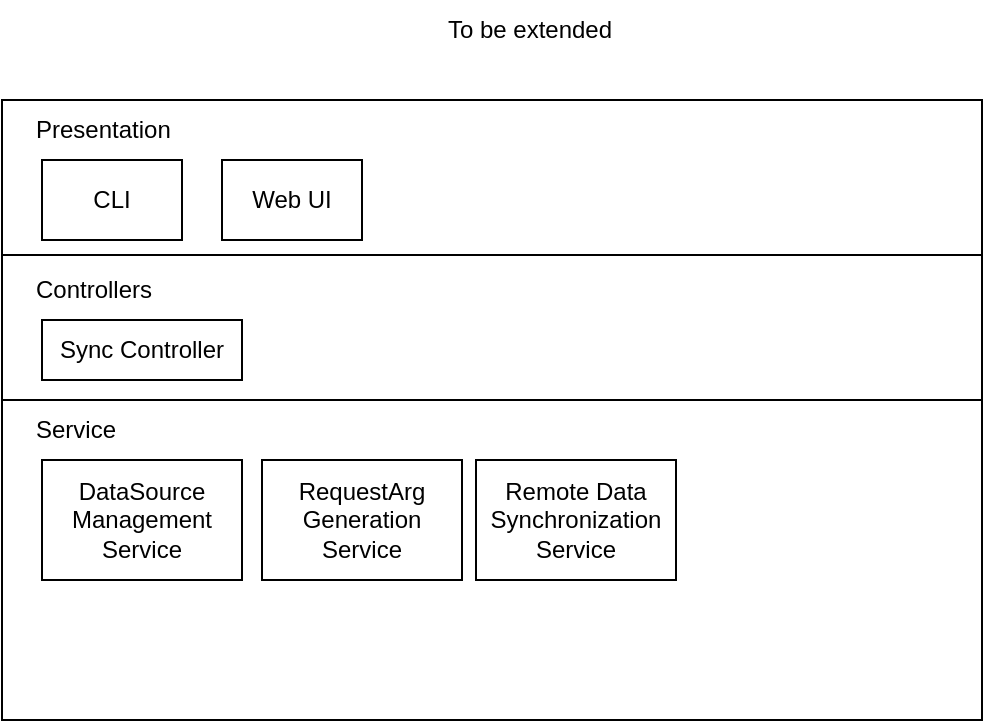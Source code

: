 <mxfile version="20.8.16" type="device" pages="2"><diagram id="Ki7AWvNhsmoG7_7My5OK" name="Application High Level Design"><mxGraphModel dx="1036" dy="606" grid="1" gridSize="10" guides="1" tooltips="1" connect="1" arrows="1" fold="1" page="1" pageScale="1" pageWidth="827" pageHeight="1169" math="0" shadow="0"><root><mxCell id="0"/><mxCell id="1" parent="0"/><mxCell id="WSWgXC-Bw4YzoVcGc4s1-1" value="" style="rounded=0;whiteSpace=wrap;html=1;" vertex="1" parent="1"><mxGeometry x="150" y="150" width="490" height="310" as="geometry"/></mxCell><mxCell id="WSWgXC-Bw4YzoVcGc4s1-2" value="Presentation" style="text;html=1;strokeColor=none;fillColor=none;align=left;verticalAlign=middle;whiteSpace=wrap;rounded=0;" vertex="1" parent="1"><mxGeometry x="165" y="150" width="100" height="30" as="geometry"/></mxCell><mxCell id="WSWgXC-Bw4YzoVcGc4s1-3" value="CLI" style="rounded=0;whiteSpace=wrap;html=1;" vertex="1" parent="1"><mxGeometry x="170" y="180" width="70" height="40" as="geometry"/></mxCell><mxCell id="WSWgXC-Bw4YzoVcGc4s1-4" value="Web UI" style="rounded=0;whiteSpace=wrap;html=1;" vertex="1" parent="1"><mxGeometry x="260" y="180" width="70" height="40" as="geometry"/></mxCell><mxCell id="WSWgXC-Bw4YzoVcGc4s1-5" value="" style="endArrow=none;html=1;rounded=0;exitX=0;exitY=0.25;exitDx=0;exitDy=0;entryX=1;entryY=0.25;entryDx=0;entryDy=0;" edge="1" parent="1" source="WSWgXC-Bw4YzoVcGc4s1-1" target="WSWgXC-Bw4YzoVcGc4s1-1"><mxGeometry width="50" height="50" relative="1" as="geometry"><mxPoint x="240" y="300" as="sourcePoint"/><mxPoint x="290" y="250" as="targetPoint"/></mxGeometry></mxCell><mxCell id="WSWgXC-Bw4YzoVcGc4s1-6" value="Controllers" style="text;html=1;strokeColor=none;fillColor=none;align=left;verticalAlign=middle;whiteSpace=wrap;rounded=0;" vertex="1" parent="1"><mxGeometry x="165" y="230" width="90" height="30" as="geometry"/></mxCell><mxCell id="WSWgXC-Bw4YzoVcGc4s1-7" value="Sync Controller" style="rounded=0;whiteSpace=wrap;html=1;" vertex="1" parent="1"><mxGeometry x="170" y="260" width="100" height="30" as="geometry"/></mxCell><mxCell id="WSWgXC-Bw4YzoVcGc4s1-8" value="" style="endArrow=none;html=1;rounded=0;exitX=0;exitY=0.25;exitDx=0;exitDy=0;entryX=1;entryY=0.25;entryDx=0;entryDy=0;" edge="1" parent="1"><mxGeometry width="50" height="50" relative="1" as="geometry"><mxPoint x="150" y="300" as="sourcePoint"/><mxPoint x="640" y="300" as="targetPoint"/></mxGeometry></mxCell><mxCell id="WSWgXC-Bw4YzoVcGc4s1-9" value="To be extended" style="text;html=1;strokeColor=none;fillColor=none;align=center;verticalAlign=middle;whiteSpace=wrap;rounded=0;" vertex="1" parent="1"><mxGeometry x="341" y="100" width="146" height="30" as="geometry"/></mxCell><mxCell id="WSWgXC-Bw4YzoVcGc4s1-10" value="DataSource Management Service" style="rounded=0;whiteSpace=wrap;html=1;" vertex="1" parent="1"><mxGeometry x="170" y="330" width="100" height="60" as="geometry"/></mxCell><mxCell id="WSWgXC-Bw4YzoVcGc4s1-11" value="Service" style="text;html=1;strokeColor=none;fillColor=none;align=left;verticalAlign=middle;whiteSpace=wrap;rounded=0;" vertex="1" parent="1"><mxGeometry x="165" y="300" width="80" height="30" as="geometry"/></mxCell><mxCell id="WSWgXC-Bw4YzoVcGc4s1-12" value="RequestArg&lt;br&gt;Generation&lt;br&gt;Service" style="rounded=0;whiteSpace=wrap;html=1;" vertex="1" parent="1"><mxGeometry x="280" y="330" width="100" height="60" as="geometry"/></mxCell><mxCell id="WSWgXC-Bw4YzoVcGc4s1-13" value="Remote Data&lt;br&gt;Synchronization&lt;br&gt;Service" style="rounded=0;whiteSpace=wrap;html=1;" vertex="1" parent="1"><mxGeometry x="387" y="330" width="100" height="60" as="geometry"/></mxCell></root></mxGraphModel></diagram><diagram id="C5RBs43oDa-KdzZeNtuy" name="Page-1"><mxGraphModel dx="4220" dy="1102" grid="1" gridSize="10" guides="1" tooltips="1" connect="1" arrows="1" fold="1" page="1" pageScale="1" pageWidth="2336" pageHeight="1654" math="0" shadow="0"><root><mxCell id="WIyWlLk6GJQsqaUBKTNV-0"/><mxCell id="WIyWlLk6GJQsqaUBKTNV-1" parent="WIyWlLk6GJQsqaUBKTNV-0"/><mxCell id="E3YKCeYKl3bLHDhs1aJq-1" value="&lt;p style=&quot;margin:0px;margin-top:4px;text-align:center;&quot;&gt;&lt;i&gt;&amp;lt;&amp;lt;Interface&amp;gt;&amp;gt;&lt;/i&gt;&lt;br&gt;&lt;b&gt;BaseDataSourceManager&lt;/b&gt;&lt;/p&gt;&lt;hr size=&quot;1&quot;&gt;&lt;p style=&quot;margin:0px;margin-left:4px;&quot;&gt;+ sync()&lt;/p&gt;" style="verticalAlign=top;align=left;overflow=fill;fontSize=12;fontFamily=Helvetica;html=1;rounded=1;" parent="WIyWlLk6GJQsqaUBKTNV-1" vertex="1"><mxGeometry x="170" y="90" width="190" height="70" as="geometry"/></mxCell><mxCell id="E3YKCeYKl3bLHDhs1aJq-3" value="" style="endArrow=block;dashed=1;endFill=0;endSize=12;html=1;rounded=0;exitX=0.5;exitY=1;exitDx=0;exitDy=0;entryX=0.484;entryY=-0.023;entryDx=0;entryDy=0;entryPerimeter=0;" parent="WIyWlLk6GJQsqaUBKTNV-1" source="E3YKCeYKl3bLHDhs1aJq-1" target="E3YKCeYKl3bLHDhs1aJq-4" edge="1"><mxGeometry width="160" relative="1" as="geometry"><mxPoint x="230" y="250" as="sourcePoint"/><mxPoint x="265" y="260" as="targetPoint"/></mxGeometry></mxCell><mxCell id="E3YKCeYKl3bLHDhs1aJq-4" value="&lt;p style=&quot;margin:0px;margin-top:4px;text-align:center;&quot;&gt;&lt;b&gt;&amp;lt;&amp;lt;Service&amp;gt;&amp;gt;&lt;/b&gt;&lt;/p&gt;&lt;p style=&quot;margin:0px;margin-top:4px;text-align:center;&quot;&gt;&lt;b&gt;RemoteDataSourceManager&lt;/b&gt;&lt;/p&gt;&lt;hr size=&quot;1&quot;&gt;&lt;p style=&quot;margin:0px;margin-left:4px;&quot;&gt;+ data_source_repo: BaseDataSourceRepository&lt;/p&gt;&lt;p style=&quot;margin:0px;margin-left:4px;&quot;&gt;+ sync_destination: BaseSyncedDataRepository&lt;/p&gt;&lt;p style=&quot;margin:0px;margin-left:4px;&quot;&gt;+ arg_value_repo: BaseDynamicArgRepository&lt;/p&gt;&lt;p style=&quot;margin:0px;margin-left:4px;&quot;&gt;+ http_client: BaseHTTPClient&lt;/p&gt;&lt;p style=&quot;margin:0px;margin-left:4px;&quot;&gt;+&amp;nbsp;&lt;/p&gt;&lt;hr size=&quot;1&quot;&gt;&lt;p style=&quot;margin:0px;margin-left:4px;&quot;&gt;+ sync(start_date: datetime, end_date: Option[datetime])&amp;nbsp; # implement sync logic here&lt;/p&gt;&lt;p style=&quot;margin:0px;margin-left:4px;&quot;&gt;+ from_config(path: Union[str, Path, PathLike]) -&amp;gt; Self&lt;/p&gt;&lt;p style=&quot;margin:0px;margin-left:4px;&quot;&gt;&lt;br&gt;&lt;/p&gt;" style="verticalAlign=top;align=left;overflow=fill;fontSize=12;fontFamily=Helvetica;html=1;rounded=1;" parent="WIyWlLk6GJQsqaUBKTNV-1" vertex="1"><mxGeometry x="80" y="225" width="380" height="185" as="geometry"/></mxCell><mxCell id="E3YKCeYKl3bLHDhs1aJq-5" value="" style="endArrow=diamondThin;endFill=1;endSize=24;html=1;rounded=0;exitX=0;exitY=0.5;exitDx=0;exitDy=0;" parent="WIyWlLk6GJQsqaUBKTNV-1" source="E3YKCeYKl3bLHDhs1aJq-6" edge="1"><mxGeometry width="160" relative="1" as="geometry"><mxPoint x="550" y="270" as="sourcePoint"/><mxPoint x="460" y="280" as="targetPoint"/><Array as="points"/></mxGeometry></mxCell><mxCell id="E3YKCeYKl3bLHDhs1aJq-6" value="&lt;p style=&quot;margin:0px;margin-top:4px;text-align:center;&quot;&gt;&lt;i&gt;&amp;lt;&amp;lt;Interface&amp;gt;&amp;gt;&lt;/i&gt;&lt;br&gt;&lt;b&gt;BaseDataSourceRepository&lt;/b&gt;&lt;/p&gt;&lt;hr size=&quot;1&quot;&gt;&lt;p style=&quot;margin:0px;margin-left:4px;&quot;&gt;+ get_unsynced() -&amp;gt; List[DataSource]&lt;/p&gt;&lt;p style=&quot;margin:0px;margin-left:4px;&quot;&gt;&lt;br&gt;&lt;/p&gt;" style="verticalAlign=top;align=left;overflow=fill;fontSize=12;fontFamily=Helvetica;html=1;rounded=1;" parent="WIyWlLk6GJQsqaUBKTNV-1" vertex="1"><mxGeometry x="555" y="240" width="240" height="80" as="geometry"/></mxCell><mxCell id="E3YKCeYKl3bLHDhs1aJq-7" value="" style="endArrow=block;dashed=1;endFill=0;endSize=12;html=1;rounded=0;exitX=0.5;exitY=1;exitDx=0;exitDy=0;" parent="WIyWlLk6GJQsqaUBKTNV-1" source="E3YKCeYKl3bLHDhs1aJq-6" edge="1"><mxGeometry width="160" relative="1" as="geometry"><mxPoint x="425" y="390" as="sourcePoint"/><mxPoint x="675" y="380" as="targetPoint"/></mxGeometry></mxCell><mxCell id="E3YKCeYKl3bLHDhs1aJq-8" value="&lt;p style=&quot;margin:0px;margin-top:4px;text-align:center;&quot;&gt;&lt;b&gt;&amp;lt;&amp;lt;Repository&amp;gt;&amp;gt;&lt;/b&gt;&lt;/p&gt;&lt;p style=&quot;margin:0px;margin-top:4px;text-align:center;&quot;&gt;&lt;b&gt;MySQLDataSourceRepository&lt;/b&gt;&lt;/p&gt;&lt;hr size=&quot;1&quot;&gt;&lt;p style=&quot;margin:0px;margin-left:4px;&quot;&gt;+ db_session: Union[Session, DBConnection]&lt;/p&gt;&lt;p style=&quot;margin:0px;margin-left:4px;&quot;&gt;+ entity_mapper: DataSourceMapper&amp;nbsp; &amp;nbsp;# static mapper class that converts between domain and table entities&lt;/p&gt;&lt;hr size=&quot;1&quot;&gt;&lt;p style=&quot;margin:0px;margin-left:4px;&quot;&gt;+ get_unsynced() -&amp;gt; List[DataSource]&lt;/p&gt;" style="verticalAlign=top;align=left;overflow=fill;fontSize=12;fontFamily=Helvetica;html=1;rounded=1;" parent="WIyWlLk6GJQsqaUBKTNV-1" vertex="1"><mxGeometry x="517.5" y="380" width="315" height="120" as="geometry"/></mxCell><mxCell id="E3YKCeYKl3bLHDhs1aJq-13" value="Methods to be extended" style="text;html=1;strokeColor=none;fillColor=none;align=center;verticalAlign=middle;whiteSpace=wrap;rounded=0;" parent="WIyWlLk6GJQsqaUBKTNV-1" vertex="1"><mxGeometry x="590" y="210" width="170" height="20" as="geometry"/></mxCell><mxCell id="E3YKCeYKl3bLHDhs1aJq-18" value="&lt;p style=&quot;margin:0px;margin-top:4px;text-align:center;&quot;&gt;&lt;b&gt;&amp;lt;&amp;lt;Entity, Aggregate Root&amp;gt;&amp;gt;&lt;/b&gt;&lt;/p&gt;&lt;p style=&quot;margin:0px;margin-top:4px;text-align:center;&quot;&gt;&lt;b&gt;DataSource&lt;/b&gt;&lt;/p&gt;&lt;hr size=&quot;1&quot;&gt;&lt;p style=&quot;margin:0px;margin-left:4px;&quot;&gt;+ id: uuid&lt;/p&gt;&lt;p style=&quot;margin:0px;margin-left:4px;&quot;&gt;+ name: str&lt;/p&gt;&lt;p style=&quot;margin:0px;margin-left:4px;&quot;&gt;+ description: str&lt;/p&gt;&lt;p style=&quot;margin:0px;margin-left:4px;&quot;&gt;+ api_key: str&lt;/p&gt;&lt;p style=&quot;margin:0px;margin-left:4px;&quot;&gt;+ create_date: datetime&lt;/p&gt;&lt;p style=&quot;margin:0px;margin-left:4px;&quot;&gt;+ last_update: datetime&lt;/p&gt;&lt;p style=&quot;margin:0px;margin-left:4px;&quot;&gt;+ update_success: bool&lt;/p&gt;&lt;p style=&quot;margin:0px;margin-left:4px;&quot;&gt;+ datasets: Dict[str, Dataset]&lt;/p&gt;&lt;p style=&quot;margin:0px;margin-left:4px;&quot;&gt;&lt;/p&gt;&lt;br&gt;&lt;hr&gt;&amp;nbsp;# populate dynamic api arguments to all dataset api&lt;br&gt;&amp;nbsp;+ populate_dynamic_params() -&amp;gt; Self&lt;br&gt;&amp;nbsp;+ list_unsynced_dataset() -&amp;gt; List[Dataset]&lt;br&gt;&amp;nbsp;" style="verticalAlign=top;align=left;overflow=fill;fontSize=12;fontFamily=Helvetica;html=1;rounded=1;" parent="WIyWlLk6GJQsqaUBKTNV-1" vertex="1"><mxGeometry x="950" y="245" width="280" height="345" as="geometry"/></mxCell><mxCell id="E3YKCeYKl3bLHDhs1aJq-21" value="&lt;p style=&quot;margin:0px;margin-top:4px;text-align:center;&quot;&gt;&lt;i&gt;&amp;lt;&amp;lt;Interface&amp;gt;&amp;gt;&lt;/i&gt;&lt;br&gt;&lt;/p&gt;&lt;p style=&quot;margin:0px;margin-top:4px;text-align:center;&quot;&gt;BaseHTTPClient&lt;/p&gt;&lt;hr size=&quot;1&quot;&gt;&lt;p style=&quot;margin:0px;margin-left:4px;&quot;&gt;+ get(url: str, params: Dict[str, Any]) -&amp;gt; Response&lt;br&gt;+ post(url:str, data: Dict[str, Any]) -&amp;gt; Response&lt;/p&gt;" style="verticalAlign=top;align=left;overflow=fill;fontSize=12;fontFamily=Helvetica;html=1;rounded=1;" parent="WIyWlLk6GJQsqaUBKTNV-1" vertex="1"><mxGeometry x="-310" y="275" width="320" height="85" as="geometry"/></mxCell><mxCell id="E3YKCeYKl3bLHDhs1aJq-22" value="" style="endArrow=diamondThin;endFill=1;endSize=24;html=1;rounded=0;entryX=0;entryY=0.5;entryDx=0;entryDy=0;exitX=1;exitY=0.5;exitDx=0;exitDy=0;" parent="WIyWlLk6GJQsqaUBKTNV-1" source="E3YKCeYKl3bLHDhs1aJq-21" target="E3YKCeYKl3bLHDhs1aJq-4" edge="1"><mxGeometry width="160" relative="1" as="geometry"><mxPoint x="100" y="380" as="sourcePoint"/><mxPoint x="260" y="380" as="targetPoint"/></mxGeometry></mxCell><mxCell id="E3YKCeYKl3bLHDhs1aJq-23" value="" style="endArrow=diamondThin;endFill=0;endSize=24;html=1;rounded=0;exitX=1.001;exitY=0.449;exitDx=0;exitDy=0;exitPerimeter=0;" parent="WIyWlLk6GJQsqaUBKTNV-1" source="E3YKCeYKl3bLHDhs1aJq-18" edge="1"><mxGeometry width="160" relative="1" as="geometry"><mxPoint x="1270" y="390" as="sourcePoint"/><mxPoint x="1370" y="400" as="targetPoint"/></mxGeometry></mxCell><mxCell id="E3YKCeYKl3bLHDhs1aJq-24" value="&lt;p style=&quot;margin:0px;margin-top:4px;text-align:center;&quot;&gt;&lt;b&gt;&amp;lt;&amp;lt;Entity&amp;gt;&amp;gt;&lt;/b&gt;&lt;/p&gt;&lt;p style=&quot;margin:0px;margin-top:4px;text-align:center;&quot;&gt;&lt;b&gt;Dataset&lt;/b&gt;&lt;/p&gt;&lt;hr size=&quot;1&quot;&gt;&lt;p style=&quot;margin:0px;margin-left:4px;&quot;&gt;+ name: str&lt;/p&gt;&lt;p style=&quot;margin:0px;margin-left:4px;&quot;&gt;+ description: str&lt;/p&gt;&lt;p style=&quot;margin:0px;margin-left:4px;&quot;&gt;+ create_date: datetime&lt;/p&gt;&lt;p style=&quot;margin:0px;margin-left:4px;&quot;&gt;+ last_update: datetime&lt;/p&gt;&lt;p style=&quot;margin:0px;margin-left:4px;&quot;&gt;+ update_success: bool&lt;/p&gt;&lt;p style=&quot;margin:0px;margin-left:4px;&quot;&gt;+ api_name: str&lt;/p&gt;&lt;p style=&quot;margin:0px;margin-left:4px;&quot;&gt;+ api_params: Dict[str, APIParam]&lt;/p&gt;&lt;p style=&quot;margin:0px;margin-left:4px;&quot;&gt;+ schema: DataSchema&lt;/p&gt;&lt;p style=&quot;margin:0px;margin-left:4px;&quot;&gt;+ values: DataValues&lt;/p&gt;&lt;hr size=&quot;1&quot;&gt;&lt;p style=&quot;margin:0px;margin-left:4px;&quot;&gt;+ get_dynamic_api_params() -&amp;gt; Dict[str, APIParam]&lt;/p&gt;&lt;p style=&quot;margin:0px;margin-left:4px;&quot;&gt;+ generate_dynamic_args()&lt;/p&gt;" style="verticalAlign=top;align=left;overflow=fill;fontSize=12;fontFamily=Helvetica;html=1;rounded=1;" parent="WIyWlLk6GJQsqaUBKTNV-1" vertex="1"><mxGeometry x="1370" y="245" width="330" height="330" as="geometry"/></mxCell><mxCell id="E3YKCeYKl3bLHDhs1aJq-25" value="" style="endArrow=diamondThin;endFill=1;endSize=24;html=1;rounded=0;entryX=1;entryY=0.5;entryDx=0;entryDy=0;" parent="WIyWlLk6GJQsqaUBKTNV-1" target="E3YKCeYKl3bLHDhs1aJq-4" edge="1"><mxGeometry width="160" relative="1" as="geometry"><mxPoint x="560" y="600" as="sourcePoint"/><mxPoint x="680" y="340" as="targetPoint"/><Array as="points"><mxPoint x="500" y="600"/><mxPoint x="500" y="318"/></Array></mxGeometry></mxCell><mxCell id="E3YKCeYKl3bLHDhs1aJq-26" value="&lt;p style=&quot;margin:0px;margin-top:4px;text-align:center;&quot;&gt;&lt;i&gt;&amp;lt;&amp;lt;Interface&amp;gt;&amp;gt;&lt;/i&gt;&lt;br&gt;&lt;b&gt;BaseDynamicArgRepository&lt;/b&gt;&lt;/p&gt;&lt;br&gt;&lt;hr size=&quot;1&quot;&gt;&lt;p style=&quot;margin:0px;margin-left:4px;&quot;&gt;&lt;br&gt;&lt;/p&gt;&lt;p style=&quot;margin:0px;margin-left:4px;&quot;&gt;+ getAPIArgByDataset(dataset: str, api: str): Dict[str, APIParam]&lt;br&gt;+ updateAPIArgByDataset(dataset: str, api: str, APIParam): Type&lt;/p&gt;" style="verticalAlign=top;align=left;overflow=fill;fontSize=12;fontFamily=Helvetica;html=1;rounded=1;" parent="WIyWlLk6GJQsqaUBKTNV-1" vertex="1"><mxGeometry x="517.5" y="550" width="410" height="140" as="geometry"/></mxCell><mxCell id="E3YKCeYKl3bLHDhs1aJq-27" value="&lt;p style=&quot;margin:0px;margin-top:4px;text-align:center;&quot;&gt;&lt;i&gt;&amp;lt;&amp;lt;Interface&amp;gt;&amp;gt;&lt;/i&gt;&lt;br&gt;&lt;b&gt;BaseAPIParam&lt;/b&gt;&lt;/p&gt;&lt;hr size=&quot;1&quot;&gt;&lt;p style=&quot;margin:0px;margin-left:4px;&quot;&gt;+ from_range() -&amp;gt; Self&lt;br&gt;+ as_dict(Type, Type): Dict[str, Any]&lt;/p&gt;" style="verticalAlign=top;align=left;overflow=fill;fontSize=12;fontFamily=Helvetica;html=1;rounded=1;" parent="WIyWlLk6GJQsqaUBKTNV-1" vertex="1"><mxGeometry x="1760" y="245" width="210" height="140" as="geometry"/></mxCell><mxCell id="E3YKCeYKl3bLHDhs1aJq-28" value="&lt;p style=&quot;margin:0px;margin-top:4px;text-align:center;&quot;&gt;&lt;b&gt;&amp;lt;&amp;lt;Entity&amp;gt;&amp;gt;&lt;/b&gt;&lt;/p&gt;&lt;p style=&quot;margin:0px;margin-top:4px;text-align:center;&quot;&gt;&lt;b&gt;APIParam&lt;/b&gt;&lt;/p&gt;&lt;hr size=&quot;1&quot;&gt;&lt;p style=&quot;margin:0px;margin-left:4px;&quot;&gt;+ name: str&lt;/p&gt;&lt;p style=&quot;margin:0px;margin-left:4px;&quot;&gt;+ description: str&lt;/p&gt;&lt;p style=&quot;margin:0px;margin-left:4px;&quot;&gt;+ arg_type: Enum[ArgType]&lt;/p&gt;&lt;p style=&quot;margin:0px;margin-left:4px;&quot;&gt;+ required: bool&lt;/p&gt;&lt;p style=&quot;margin:0px;margin-left:4px;&quot;&gt;+ value_range: List[str]&lt;/p&gt;&lt;p style=&quot;margin:0px;margin-left:4px;&quot;&gt;+ require_generation: bool&lt;/p&gt;&lt;p style=&quot;margin:0px;margin-left:4px;&quot;&gt;+ generate_by: str&lt;/p&gt;&lt;hr size=&quot;1&quot;&gt;&lt;p style=&quot;margin:0px;margin-left:4px;&quot;&gt;+ method(): Type&lt;/p&gt;" style="verticalAlign=top;align=left;overflow=fill;fontSize=12;fontFamily=Helvetica;html=1;rounded=1;" parent="WIyWlLk6GJQsqaUBKTNV-1" vertex="1"><mxGeometry x="1760" y="430" width="210" height="210" as="geometry"/></mxCell></root></mxGraphModel></diagram></mxfile>